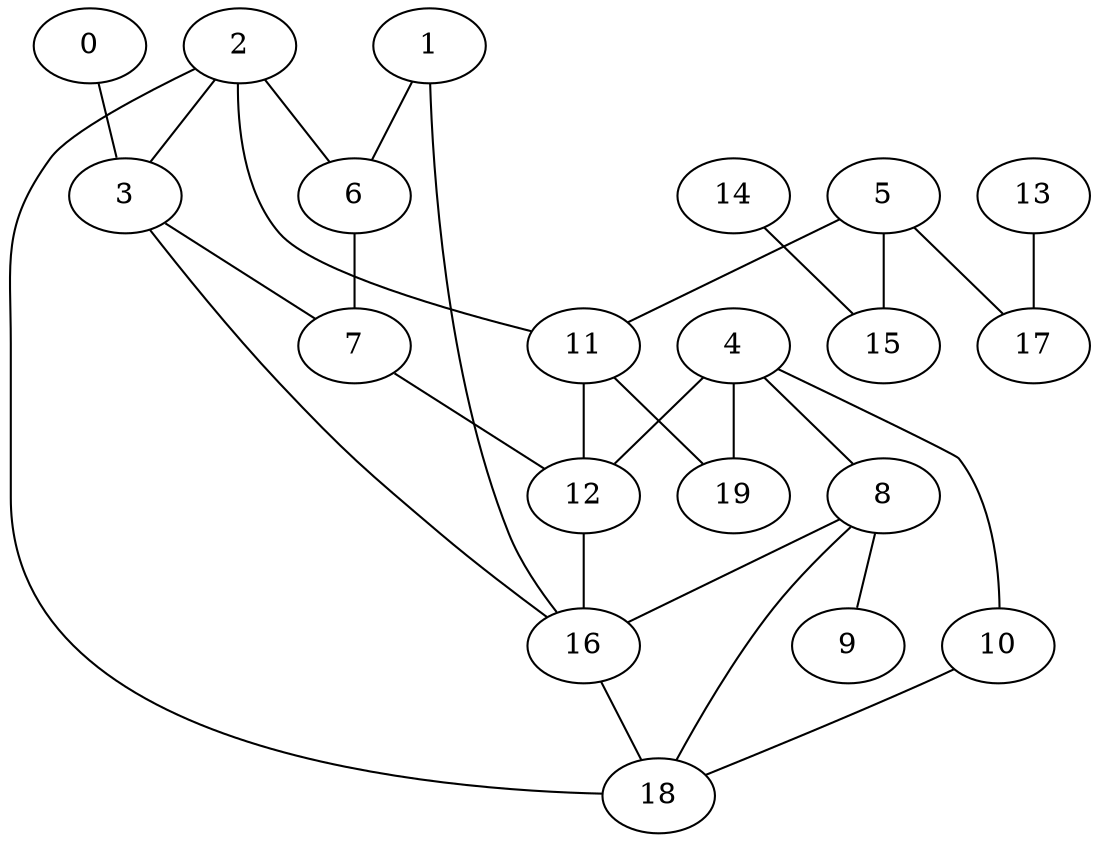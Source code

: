 strict graph{
0[class="_0"];
1[class="_1",root=true];
2[class="_2"];
3[class="_3"];
4[class="_4"];
5[class="_5"];
6[class="_6"];
7[class="_7"];
8[class="_8"];
9[class="_9"];
10[class="_10"];
11[class="_11"];
12[class="_12"];
13[class="_13"];
14[class="_14"];
15[class="_15"];
16[class="_16"];
17[class="_17"];
18[class="_18"];
19[class="_19"];
0 -- 3;
1 -- 6;
1 -- 16;
2 -- 3;
2 -- 6;
2 -- 11;
2 -- 18;
3 -- 7;
3 -- 16;
4 -- 8;
4 -- 10;
4 -- 12;
4 -- 19;
5 -- 11;
5 -- 15;
5 -- 17;
6 -- 7;
7 -- 12;
8 -- 9;
8 -- 16;
8 -- 18;
10 -- 18;
11 -- 12;
11 -- 19;
12 -- 16;
13 -- 17;
14 -- 15;
16 -- 18;
}

